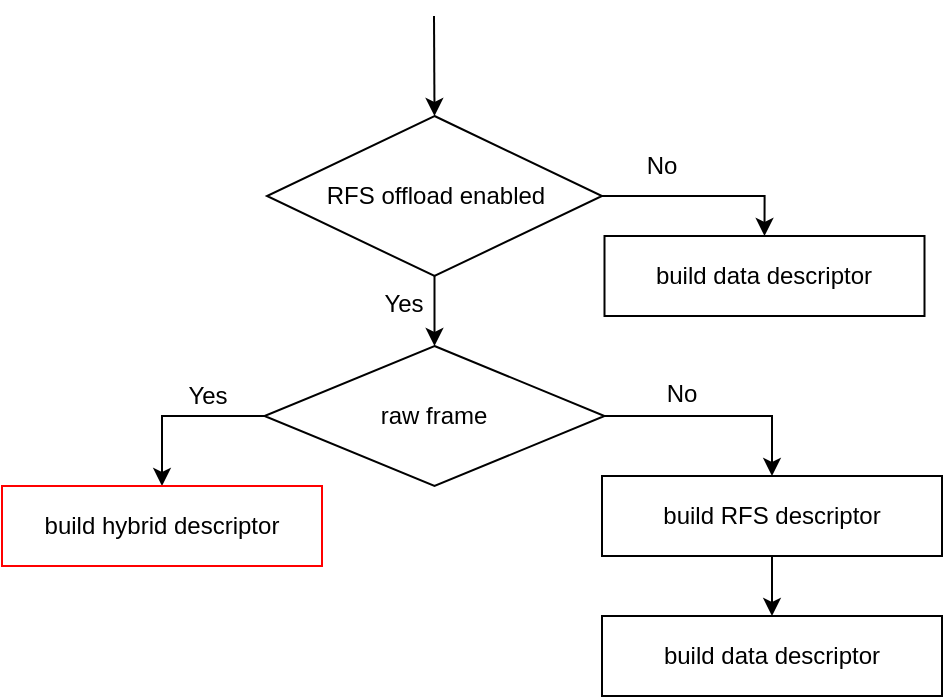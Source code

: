 <mxfile version="17.4.6" type="github">
  <diagram id="vnnqjnAMkT5Zu5kiw6o8" name="Page-1">
    <mxGraphModel dx="1038" dy="489" grid="1" gridSize="10" guides="1" tooltips="1" connect="1" arrows="1" fold="1" page="1" pageScale="1" pageWidth="850" pageHeight="1100" math="0" shadow="0">
      <root>
        <mxCell id="0" />
        <mxCell id="1" parent="0" />
        <mxCell id="VrX7lu9NK_rG8wc0C4YF-5" style="edgeStyle=orthogonalEdgeStyle;rounded=0;orthogonalLoop=1;jettySize=auto;html=1;entryX=0.5;entryY=0;entryDx=0;entryDy=0;" edge="1" parent="1" source="VrX7lu9NK_rG8wc0C4YF-1" target="VrX7lu9NK_rG8wc0C4YF-3">
          <mxGeometry relative="1" as="geometry" />
        </mxCell>
        <mxCell id="VrX7lu9NK_rG8wc0C4YF-24" style="edgeStyle=orthogonalEdgeStyle;rounded=0;orthogonalLoop=1;jettySize=auto;html=1;exitX=1;exitY=0.5;exitDx=0;exitDy=0;entryX=0.5;entryY=0;entryDx=0;entryDy=0;fontSize=11;" edge="1" parent="1" source="VrX7lu9NK_rG8wc0C4YF-1" target="VrX7lu9NK_rG8wc0C4YF-12">
          <mxGeometry relative="1" as="geometry" />
        </mxCell>
        <mxCell id="VrX7lu9NK_rG8wc0C4YF-1" value="RFS offload enabled" style="rhombus;whiteSpace=wrap;html=1;fontSize=12;" vertex="1" parent="1">
          <mxGeometry x="342.5" y="150" width="167.5" height="80" as="geometry" />
        </mxCell>
        <mxCell id="VrX7lu9NK_rG8wc0C4YF-8" style="edgeStyle=orthogonalEdgeStyle;rounded=0;orthogonalLoop=1;jettySize=auto;html=1;exitX=0;exitY=0.5;exitDx=0;exitDy=0;entryX=0.5;entryY=0;entryDx=0;entryDy=0;" edge="1" parent="1" source="VrX7lu9NK_rG8wc0C4YF-3" target="VrX7lu9NK_rG8wc0C4YF-11">
          <mxGeometry relative="1" as="geometry">
            <mxPoint x="265" y="440" as="targetPoint" />
          </mxGeometry>
        </mxCell>
        <mxCell id="VrX7lu9NK_rG8wc0C4YF-15" style="edgeStyle=orthogonalEdgeStyle;rounded=0;orthogonalLoop=1;jettySize=auto;html=1;exitX=1;exitY=0.5;exitDx=0;exitDy=0;entryX=0.5;entryY=0;entryDx=0;entryDy=0;" edge="1" parent="1" source="VrX7lu9NK_rG8wc0C4YF-3" target="VrX7lu9NK_rG8wc0C4YF-14">
          <mxGeometry relative="1" as="geometry" />
        </mxCell>
        <mxCell id="VrX7lu9NK_rG8wc0C4YF-3" value="raw frame" style="rhombus;whiteSpace=wrap;html=1;fontSize=12;" vertex="1" parent="1">
          <mxGeometry x="341.25" y="265" width="170" height="70" as="geometry" />
        </mxCell>
        <mxCell id="VrX7lu9NK_rG8wc0C4YF-11" value="build hybrid descriptor" style="rounded=0;whiteSpace=wrap;html=1;strokeColor=#FF0000;fontSize=12;" vertex="1" parent="1">
          <mxGeometry x="210" y="335" width="160" height="40" as="geometry" />
        </mxCell>
        <mxCell id="VrX7lu9NK_rG8wc0C4YF-17" style="edgeStyle=orthogonalEdgeStyle;rounded=0;orthogonalLoop=1;jettySize=auto;html=1;entryX=0.5;entryY=0;entryDx=0;entryDy=0;" edge="1" parent="1" source="VrX7lu9NK_rG8wc0C4YF-14" target="VrX7lu9NK_rG8wc0C4YF-18">
          <mxGeometry relative="1" as="geometry">
            <mxPoint x="600" y="450" as="targetPoint" />
          </mxGeometry>
        </mxCell>
        <mxCell id="VrX7lu9NK_rG8wc0C4YF-14" value="&lt;font style=&quot;font-size: 12px&quot;&gt;build RFS descriptor&lt;/font&gt;" style="rounded=0;whiteSpace=wrap;html=1;fontSize=12;" vertex="1" parent="1">
          <mxGeometry x="510" y="330" width="170" height="40" as="geometry" />
        </mxCell>
        <mxCell id="VrX7lu9NK_rG8wc0C4YF-18" value="build data descriptor" style="rounded=0;whiteSpace=wrap;html=1;fontSize=12;" vertex="1" parent="1">
          <mxGeometry x="510" y="400" width="170" height="40" as="geometry" />
        </mxCell>
        <mxCell id="VrX7lu9NK_rG8wc0C4YF-19" value="No" style="text;html=1;strokeColor=none;fillColor=none;align=center;verticalAlign=middle;whiteSpace=wrap;rounded=0;" vertex="1" parent="1">
          <mxGeometry x="510" y="160" width="60" height="30" as="geometry" />
        </mxCell>
        <mxCell id="VrX7lu9NK_rG8wc0C4YF-20" value="Yes" style="text;html=1;strokeColor=none;fillColor=none;align=center;verticalAlign=middle;whiteSpace=wrap;rounded=0;" vertex="1" parent="1">
          <mxGeometry x="381" y="229" width="60" height="30" as="geometry" />
        </mxCell>
        <mxCell id="VrX7lu9NK_rG8wc0C4YF-21" value="Yes" style="text;html=1;strokeColor=none;fillColor=none;align=center;verticalAlign=middle;whiteSpace=wrap;rounded=0;" vertex="1" parent="1">
          <mxGeometry x="282.5" y="275" width="60" height="30" as="geometry" />
        </mxCell>
        <mxCell id="VrX7lu9NK_rG8wc0C4YF-22" value="No" style="text;html=1;strokeColor=none;fillColor=none;align=center;verticalAlign=middle;whiteSpace=wrap;rounded=0;" vertex="1" parent="1">
          <mxGeometry x="520" y="274" width="60" height="30" as="geometry" />
        </mxCell>
        <mxCell id="VrX7lu9NK_rG8wc0C4YF-12" value="build data descriptor" style="rounded=0;whiteSpace=wrap;html=1;fontSize=12;" vertex="1" parent="1">
          <mxGeometry x="511.25" y="210" width="160" height="40" as="geometry" />
        </mxCell>
        <mxCell id="VrX7lu9NK_rG8wc0C4YF-26" value="" style="endArrow=classic;html=1;rounded=0;fontSize=12;entryX=0.5;entryY=0;entryDx=0;entryDy=0;" edge="1" parent="1" target="VrX7lu9NK_rG8wc0C4YF-1">
          <mxGeometry width="50" height="50" relative="1" as="geometry">
            <mxPoint x="426" y="100" as="sourcePoint" />
            <mxPoint x="450" y="210" as="targetPoint" />
          </mxGeometry>
        </mxCell>
      </root>
    </mxGraphModel>
  </diagram>
</mxfile>
